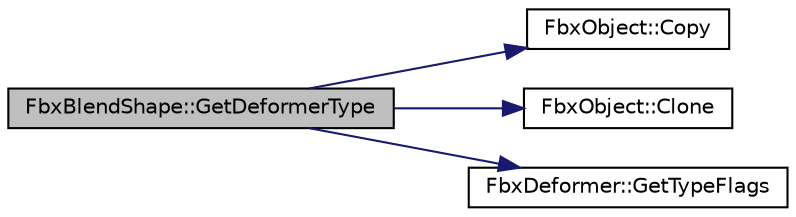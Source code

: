 digraph "FbxBlendShape::GetDeformerType"
{
  edge [fontname="Helvetica",fontsize="10",labelfontname="Helvetica",labelfontsize="10"];
  node [fontname="Helvetica",fontsize="10",shape=record];
  rankdir="LR";
  Node12 [label="FbxBlendShape::GetDeformerType",height=0.2,width=0.4,color="black", fillcolor="grey75", style="filled", fontcolor="black"];
  Node12 -> Node13 [color="midnightblue",fontsize="10",style="solid",fontname="Helvetica"];
  Node13 [label="FbxObject::Copy",height=0.2,width=0.4,color="black", fillcolor="white", style="filled",URL="$class_fbx_object.html#a0c0c5adb38284d14bb82c04d54504a3e"];
  Node12 -> Node14 [color="midnightblue",fontsize="10",style="solid",fontname="Helvetica"];
  Node14 [label="FbxObject::Clone",height=0.2,width=0.4,color="black", fillcolor="white", style="filled",URL="$class_fbx_object.html#ad553a4262b09cb57c3171a93edadbab8"];
  Node12 -> Node15 [color="midnightblue",fontsize="10",style="solid",fontname="Helvetica"];
  Node15 [label="FbxDeformer::GetTypeFlags",height=0.2,width=0.4,color="black", fillcolor="white", style="filled",URL="$class_fbx_deformer.html#ac3f5a3eb2dda62397fc667004d798319"];
}
